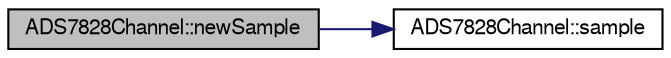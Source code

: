 digraph "ADS7828Channel::newSample"
{
  edge [fontname="FreeSans",fontsize="10",labelfontname="FreeSans",labelfontsize="10"];
  node [fontname="FreeSans",fontsize="10",shape=record];
  rankdir="LR";
  Node1 [label="ADS7828Channel::newSample",height=0.2,width=0.4,color="black", fillcolor="grey75", style="filled" fontcolor="black"];
  Node1 -> Node2 [color="midnightblue",fontsize="10",style="solid",fontname="FreeSans"];
  Node2 [label="ADS7828Channel::sample",height=0.2,width=0.4,color="black", fillcolor="white", style="filled",URL="$class_a_d_s7828_channel.html#af4ff68784f62525fbee8dd9d0584e2c1",tooltip="Return most-recent (unscaled) sample value from moving average array."];
}
